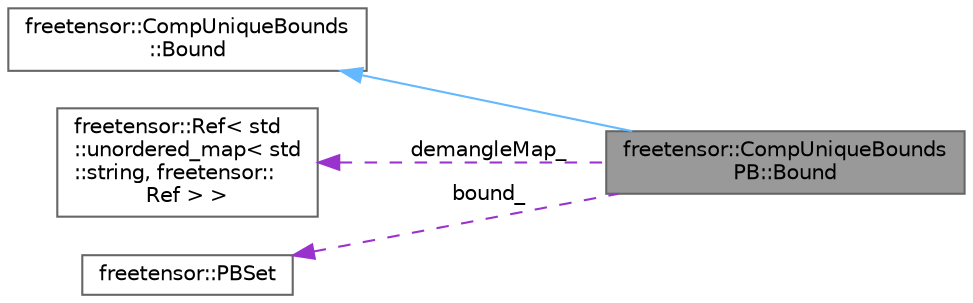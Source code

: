 digraph "freetensor::CompUniqueBoundsPB::Bound"
{
 // LATEX_PDF_SIZE
  bgcolor="transparent";
  edge [fontname=Helvetica,fontsize=10,labelfontname=Helvetica,labelfontsize=10];
  node [fontname=Helvetica,fontsize=10,shape=box,height=0.2,width=0.4];
  rankdir="LR";
  Node1 [label="freetensor::CompUniqueBounds\lPB::Bound",height=0.2,width=0.4,color="gray40", fillcolor="grey60", style="filled", fontcolor="black",tooltip=" "];
  Node2 -> Node1 [dir="back",color="steelblue1",style="solid"];
  Node2 [label="freetensor::CompUniqueBounds\l::Bound",height=0.2,width=0.4,color="gray40", fillcolor="white", style="filled",URL="$classfreetensor_1_1CompUniqueBounds_1_1Bound.html",tooltip=" "];
  Node3 -> Node1 [dir="back",color="darkorchid3",style="dashed",label=" demangleMap_" ];
  Node3 [label="freetensor::Ref\< std\l::unordered_map\< std\l::string, freetensor::\lRef \> \>",height=0.2,width=0.4,color="gray40", fillcolor="white", style="filled",URL="$classfreetensor_1_1Ref.html",tooltip=" "];
  Node4 -> Node1 [dir="back",color="darkorchid3",style="dashed",label=" bound_" ];
  Node4 [label="freetensor::PBSet",height=0.2,width=0.4,color="gray40", fillcolor="white", style="filled",URL="$classfreetensor_1_1PBSet.html",tooltip=" "];
}
